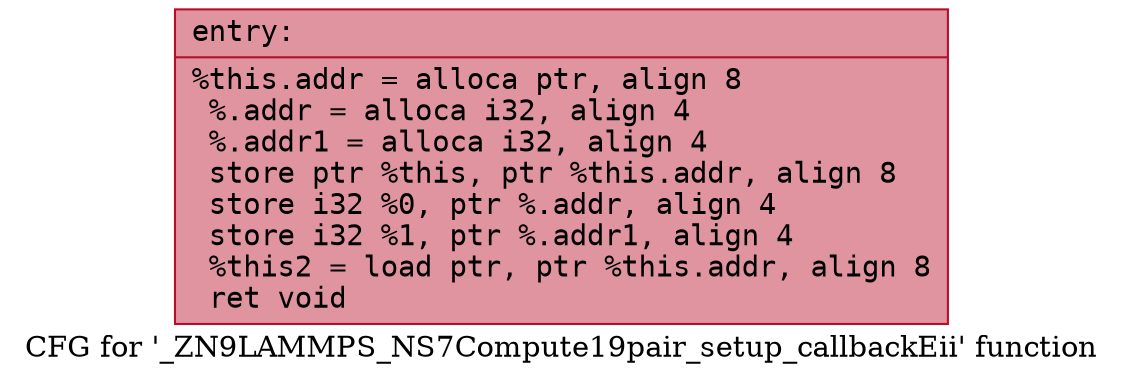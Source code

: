 digraph "CFG for '_ZN9LAMMPS_NS7Compute19pair_setup_callbackEii' function" {
	label="CFG for '_ZN9LAMMPS_NS7Compute19pair_setup_callbackEii' function";

	Node0x557a4d498a40 [shape=record,color="#b70d28ff", style=filled, fillcolor="#b70d2870" fontname="Courier",label="{entry:\l|  %this.addr = alloca ptr, align 8\l  %.addr = alloca i32, align 4\l  %.addr1 = alloca i32, align 4\l  store ptr %this, ptr %this.addr, align 8\l  store i32 %0, ptr %.addr, align 4\l  store i32 %1, ptr %.addr1, align 4\l  %this2 = load ptr, ptr %this.addr, align 8\l  ret void\l}"];
}
